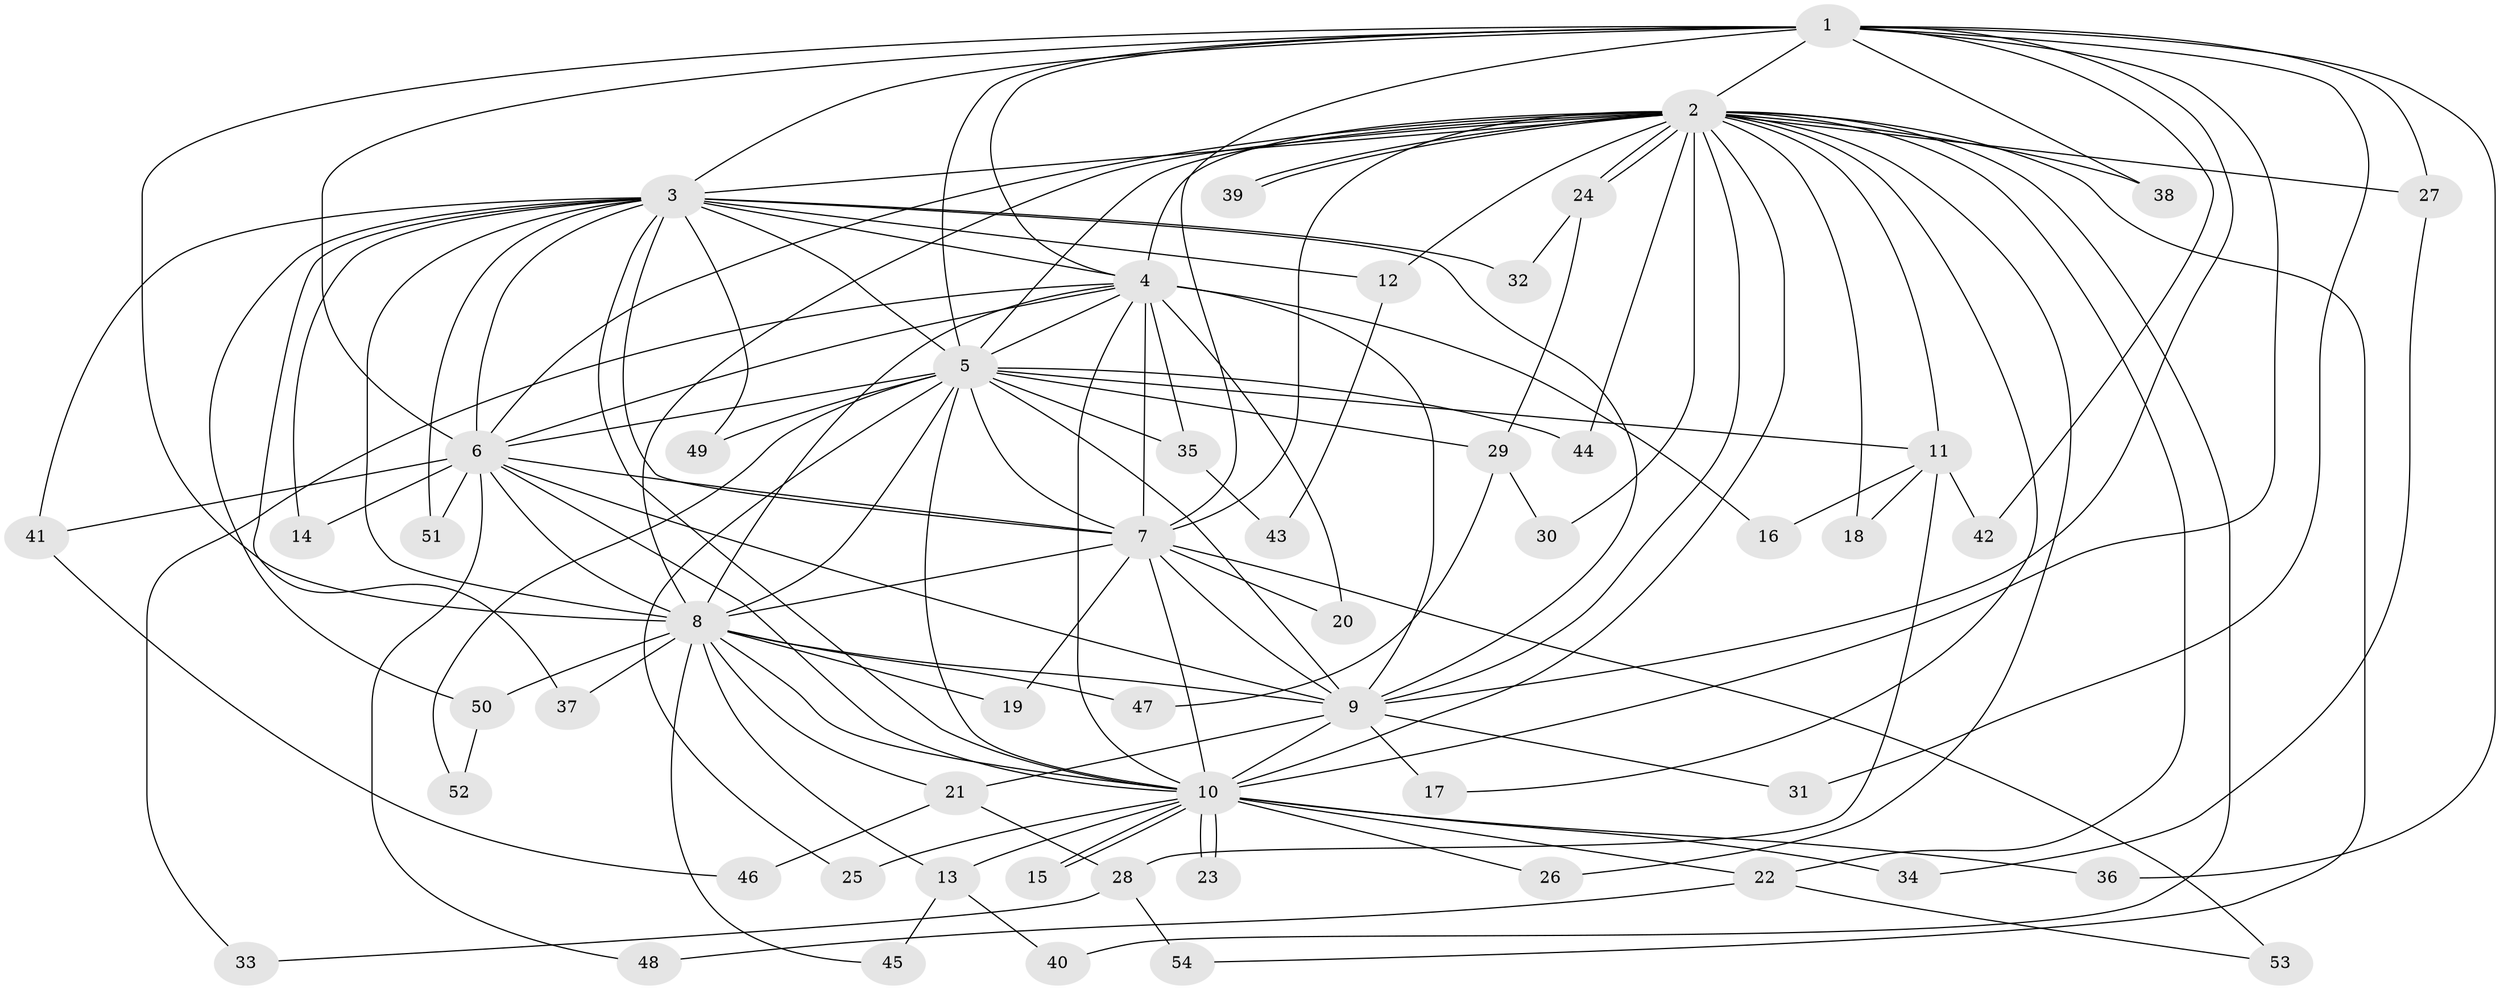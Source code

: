 // Generated by graph-tools (version 1.1) at 2025/14/03/09/25 04:14:03]
// undirected, 54 vertices, 133 edges
graph export_dot {
graph [start="1"]
  node [color=gray90,style=filled];
  1;
  2;
  3;
  4;
  5;
  6;
  7;
  8;
  9;
  10;
  11;
  12;
  13;
  14;
  15;
  16;
  17;
  18;
  19;
  20;
  21;
  22;
  23;
  24;
  25;
  26;
  27;
  28;
  29;
  30;
  31;
  32;
  33;
  34;
  35;
  36;
  37;
  38;
  39;
  40;
  41;
  42;
  43;
  44;
  45;
  46;
  47;
  48;
  49;
  50;
  51;
  52;
  53;
  54;
  1 -- 2;
  1 -- 3;
  1 -- 4;
  1 -- 5;
  1 -- 6;
  1 -- 7;
  1 -- 8;
  1 -- 9;
  1 -- 10;
  1 -- 27;
  1 -- 31;
  1 -- 36;
  1 -- 38;
  1 -- 42;
  2 -- 3;
  2 -- 4;
  2 -- 5;
  2 -- 6;
  2 -- 7;
  2 -- 8;
  2 -- 9;
  2 -- 10;
  2 -- 11;
  2 -- 12;
  2 -- 17;
  2 -- 18;
  2 -- 22;
  2 -- 24;
  2 -- 24;
  2 -- 26;
  2 -- 27;
  2 -- 30;
  2 -- 38;
  2 -- 39;
  2 -- 39;
  2 -- 40;
  2 -- 44;
  2 -- 54;
  3 -- 4;
  3 -- 5;
  3 -- 6;
  3 -- 7;
  3 -- 8;
  3 -- 9;
  3 -- 10;
  3 -- 12;
  3 -- 14;
  3 -- 32;
  3 -- 37;
  3 -- 41;
  3 -- 49;
  3 -- 50;
  3 -- 51;
  4 -- 5;
  4 -- 6;
  4 -- 7;
  4 -- 8;
  4 -- 9;
  4 -- 10;
  4 -- 16;
  4 -- 20;
  4 -- 33;
  4 -- 35;
  5 -- 6;
  5 -- 7;
  5 -- 8;
  5 -- 9;
  5 -- 10;
  5 -- 11;
  5 -- 25;
  5 -- 29;
  5 -- 35;
  5 -- 44;
  5 -- 49;
  5 -- 52;
  6 -- 7;
  6 -- 8;
  6 -- 9;
  6 -- 10;
  6 -- 14;
  6 -- 41;
  6 -- 48;
  6 -- 51;
  7 -- 8;
  7 -- 9;
  7 -- 10;
  7 -- 19;
  7 -- 20;
  7 -- 53;
  8 -- 9;
  8 -- 10;
  8 -- 13;
  8 -- 19;
  8 -- 21;
  8 -- 37;
  8 -- 45;
  8 -- 47;
  8 -- 50;
  9 -- 10;
  9 -- 17;
  9 -- 21;
  9 -- 31;
  10 -- 13;
  10 -- 15;
  10 -- 15;
  10 -- 22;
  10 -- 23;
  10 -- 23;
  10 -- 25;
  10 -- 26;
  10 -- 34;
  10 -- 36;
  11 -- 16;
  11 -- 18;
  11 -- 28;
  11 -- 42;
  12 -- 43;
  13 -- 40;
  13 -- 45;
  21 -- 28;
  21 -- 46;
  22 -- 48;
  22 -- 53;
  24 -- 29;
  24 -- 32;
  27 -- 34;
  28 -- 33;
  28 -- 54;
  29 -- 30;
  29 -- 47;
  35 -- 43;
  41 -- 46;
  50 -- 52;
}
